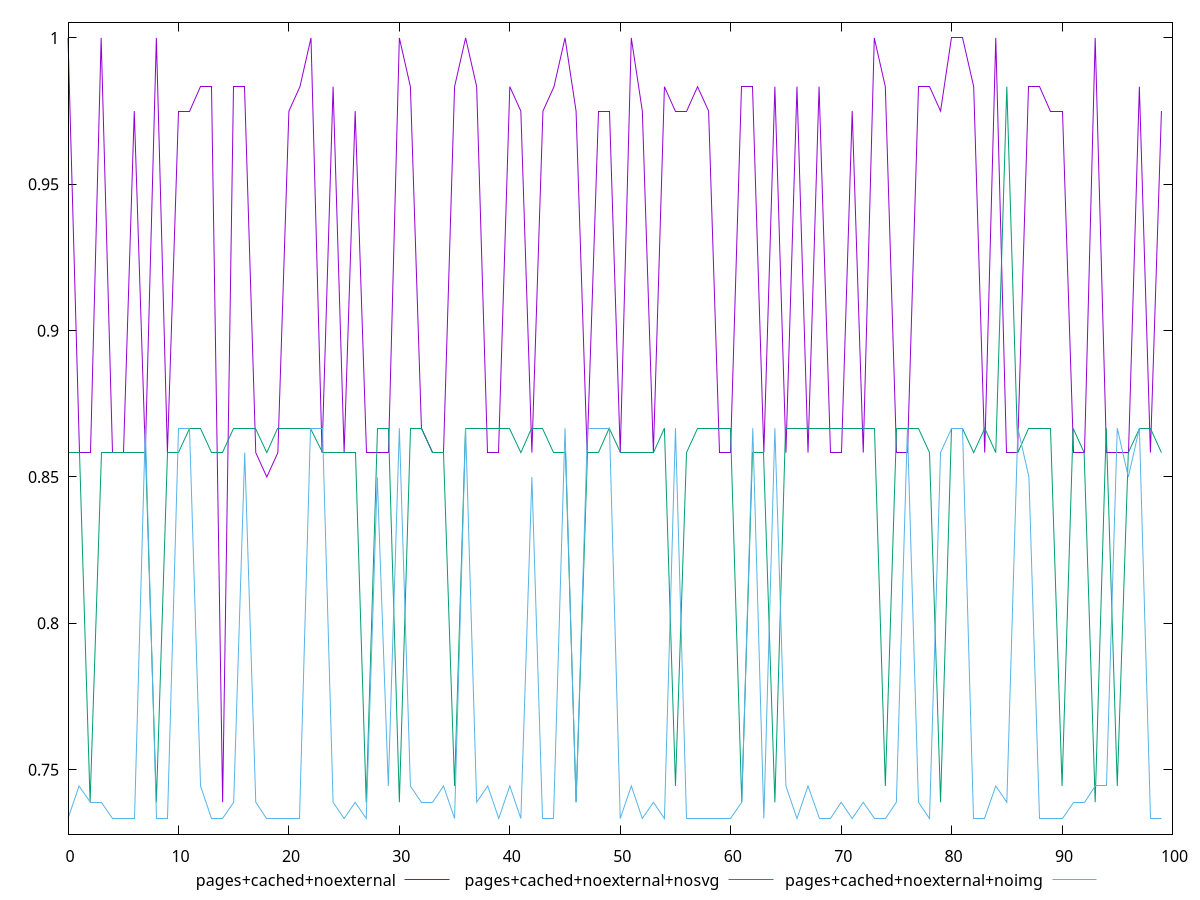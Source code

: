 $_pagesCachedNoexternal <<EOF
1
0.8583333333333334
0.8583333333333334
1
0.8583333333333334
0.8583333333333334
0.975
0.8583333333333334
1
0.8583333333333334
0.975
0.975
0.9833333333333333
0.9833333333333333
0.7388888888888889
0.9833333333333333
0.9833333333333333
0.8583333333333334
0.85
0.8583333333333334
0.975
0.9833333333333333
1
0.8583333333333334
0.9833333333333333
0.8583333333333334
0.975
0.8583333333333334
0.8583333333333334
0.8583333333333334
1
0.9833333333333333
0.8666666666666667
0.8583333333333334
0.8583333333333334
0.9833333333333333
1
0.9833333333333333
0.8583333333333334
0.8583333333333334
0.9833333333333333
0.975
0.8583333333333334
0.975
0.9833333333333333
1
0.975
0.8583333333333334
0.975
0.975
0.8583333333333334
1
0.975
0.8583333333333334
0.9833333333333333
0.975
0.975
0.9833333333333333
0.975
0.8583333333333334
0.8583333333333334
0.9833333333333333
0.9833333333333333
0.8583333333333334
0.9833333333333333
0.8583333333333334
0.9833333333333333
0.8583333333333334
0.9833333333333333
0.8583333333333334
0.8583333333333334
0.975
0.8583333333333334
1
0.9833333333333333
0.8583333333333334
0.8583333333333334
0.9833333333333333
0.9833333333333333
0.975
1
1
0.9833333333333333
0.8583333333333334
1
0.8583333333333334
0.8583333333333334
0.9833333333333333
0.9833333333333333
0.975
0.975
0.8583333333333334
0.8583333333333334
1
0.8583333333333334
0.8583333333333334
0.8583333333333334
0.9833333333333333
0.8583333333333334
0.975
EOF
$_pagesCachedNoexternalNosvg <<EOF
0.8583333333333334
0.8583333333333334
0.7388888888888889
0.8583333333333334
0.8583333333333334
0.8583333333333334
0.8583333333333334
0.8583333333333334
0.7388888888888889
0.8583333333333334
0.8583333333333334
0.8666666666666667
0.8666666666666667
0.8583333333333334
0.8583333333333334
0.8666666666666667
0.8666666666666667
0.8666666666666667
0.8583333333333334
0.8666666666666667
0.8666666666666667
0.8666666666666667
0.8666666666666667
0.8583333333333334
0.8583333333333334
0.8583333333333334
0.8583333333333334
0.7388888888888889
0.8666666666666667
0.8666666666666667
0.7388888888888889
0.8666666666666667
0.8666666666666667
0.8583333333333334
0.8583333333333334
0.7444444444444445
0.8666666666666667
0.8666666666666667
0.8666666666666667
0.8666666666666667
0.8666666666666667
0.8583333333333334
0.8666666666666667
0.8666666666666667
0.8583333333333334
0.8583333333333334
0.7388888888888889
0.8583333333333334
0.8583333333333334
0.8666666666666667
0.8583333333333334
0.8583333333333334
0.8583333333333334
0.8583333333333334
0.8666666666666667
0.7444444444444445
0.8583333333333334
0.8666666666666667
0.8666666666666667
0.8666666666666667
0.8666666666666667
0.7388888888888889
0.8583333333333334
0.8583333333333334
0.7388888888888889
0.8666666666666667
0.8666666666666667
0.8666666666666667
0.8666666666666667
0.8666666666666667
0.8666666666666667
0.8666666666666667
0.8666666666666667
0.8666666666666667
0.7444444444444445
0.8666666666666667
0.8666666666666667
0.8666666666666667
0.8583333333333334
0.7388888888888889
0.8666666666666667
0.8666666666666667
0.8583333333333334
0.8666666666666667
0.8583333333333334
0.9833333333333333
0.8583333333333334
0.8666666666666667
0.8666666666666667
0.8666666666666667
0.7444444444444445
0.8666666666666667
0.8583333333333334
0.7388888888888889
0.8666666666666667
0.7444444444444445
0.8583333333333334
0.8666666666666667
0.8666666666666667
0.8583333333333334
EOF
$_pagesCachedNoexternalNoimg <<EOF
0.7333333333333333
0.7444444444444445
0.7388888888888889
0.7388888888888889
0.7333333333333333
0.7333333333333333
0.7333333333333333
0.8666666666666667
0.7333333333333333
0.7333333333333333
0.8666666666666667
0.8666666666666667
0.7444444444444445
0.7333333333333333
0.7333333333333333
0.7388888888888889
0.8583333333333334
0.7388888888888889
0.7333333333333333
0.7333333333333333
0.7333333333333333
0.7333333333333333
0.8666666666666667
0.8666666666666667
0.7388888888888889
0.7333333333333333
0.7388888888888889
0.7333333333333333
0.85
0.7444444444444445
0.8666666666666667
0.7444444444444445
0.7388888888888889
0.7388888888888889
0.7444444444444445
0.7333333333333333
0.8666666666666667
0.7388888888888889
0.7444444444444445
0.7333333333333333
0.7444444444444445
0.7333333333333333
0.85
0.7333333333333333
0.7333333333333333
0.8666666666666667
0.7388888888888889
0.8666666666666667
0.8666666666666667
0.8666666666666667
0.7333333333333333
0.7444444444444445
0.7333333333333333
0.7388888888888889
0.7333333333333333
0.8666666666666667
0.7333333333333333
0.7333333333333333
0.7333333333333333
0.7333333333333333
0.7333333333333333
0.7388888888888889
0.8666666666666667
0.7333333333333333
0.8666666666666667
0.7444444444444445
0.7333333333333333
0.7444444444444445
0.7333333333333333
0.7333333333333333
0.7388888888888889
0.7333333333333333
0.7388888888888889
0.7333333333333333
0.7333333333333333
0.7388888888888889
0.8666666666666667
0.7388888888888889
0.7333333333333333
0.8583333333333334
0.8666666666666667
0.8666666666666667
0.7333333333333333
0.7333333333333333
0.7444444444444445
0.7388888888888889
0.8666666666666667
0.85
0.7333333333333333
0.7333333333333333
0.7333333333333333
0.7388888888888889
0.7388888888888889
0.7444444444444445
0.7444444444444445
0.8666666666666667
0.85
0.8666666666666667
0.7333333333333333
0.7333333333333333
EOF
set key outside below
set terminal pngcairo
set output "report_00005_2020-11-02T22-26-11.212Z/uses-http2/uses-http2_pages+cached+noexternal_pages+cached+noexternal+nosvg_pages+cached+noexternal+noimg.png"
set yrange [0.728:1.0053333333333334]
plot $_pagesCachedNoexternal title "pages+cached+noexternal" with line ,$_pagesCachedNoexternalNosvg title "pages+cached+noexternal+nosvg" with line ,$_pagesCachedNoexternalNoimg title "pages+cached+noexternal+noimg" with line ,